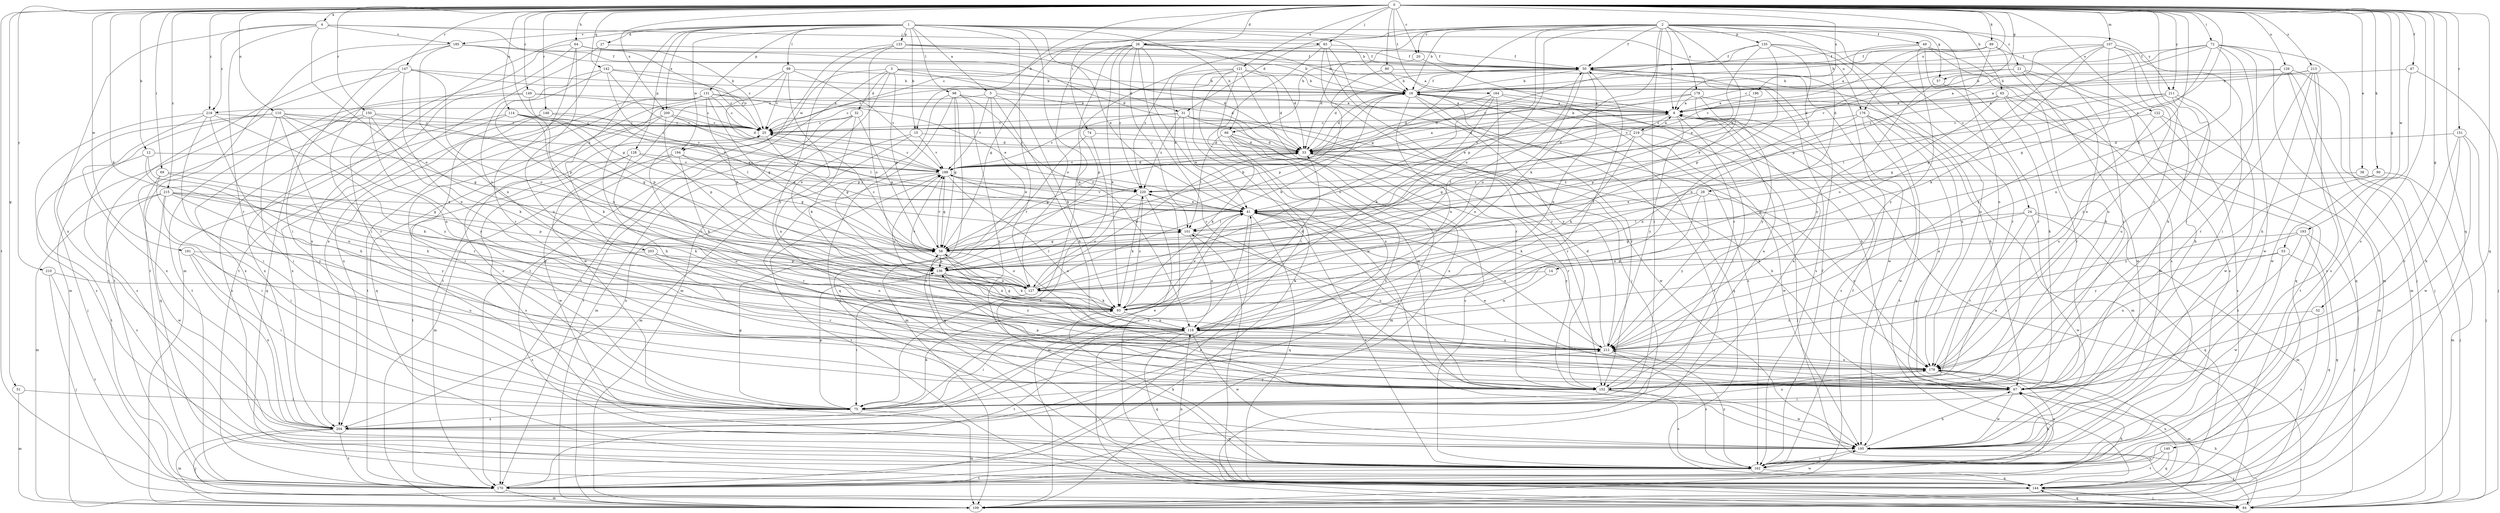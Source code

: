 strict digraph  {
0;
1;
2;
3;
4;
5;
8;
12;
14;
15;
16;
20;
21;
24;
25;
26;
27;
28;
31;
32;
33;
38;
41;
47;
49;
50;
51;
52;
53;
57;
58;
64;
65;
66;
67;
69;
72;
74;
75;
80;
83;
84;
89;
90;
93;
98;
99;
101;
107;
109;
110;
114;
118;
121;
122;
126;
127;
128;
131;
133;
135;
136;
140;
142;
144;
147;
148;
149;
150;
151;
152;
162;
164;
170;
176;
178;
179;
185;
188;
191;
193;
194;
195;
196;
200;
203;
204;
210;
211;
212;
213;
215;
218;
219;
220;
0 -> 4  [label=a];
0 -> 12  [label=b];
0 -> 14  [label=b];
0 -> 15  [label=b];
0 -> 20  [label=c];
0 -> 26  [label=d];
0 -> 38  [label=e];
0 -> 41  [label=e];
0 -> 47  [label=f];
0 -> 51  [label=g];
0 -> 52  [label=g];
0 -> 53  [label=g];
0 -> 57  [label=g];
0 -> 64  [label=h];
0 -> 65  [label=h];
0 -> 69  [label=i];
0 -> 72  [label=i];
0 -> 74  [label=i];
0 -> 80  [label=j];
0 -> 83  [label=j];
0 -> 89  [label=k];
0 -> 90  [label=k];
0 -> 93  [label=k];
0 -> 107  [label=m];
0 -> 110  [label=n];
0 -> 114  [label=n];
0 -> 121  [label=o];
0 -> 122  [label=o];
0 -> 126  [label=o];
0 -> 140  [label=q];
0 -> 142  [label=q];
0 -> 144  [label=q];
0 -> 147  [label=r];
0 -> 148  [label=r];
0 -> 149  [label=r];
0 -> 150  [label=r];
0 -> 151  [label=r];
0 -> 152  [label=r];
0 -> 162  [label=s];
0 -> 164  [label=t];
0 -> 170  [label=t];
0 -> 176  [label=u];
0 -> 191  [label=w];
0 -> 193  [label=w];
0 -> 196  [label=x];
0 -> 200  [label=x];
0 -> 210  [label=y];
0 -> 211  [label=y];
0 -> 213  [label=z];
0 -> 215  [label=z];
0 -> 218  [label=z];
1 -> 5  [label=a];
1 -> 15  [label=b];
1 -> 16  [label=b];
1 -> 27  [label=d];
1 -> 41  [label=e];
1 -> 57  [label=g];
1 -> 66  [label=h];
1 -> 98  [label=l];
1 -> 99  [label=l];
1 -> 109  [label=m];
1 -> 118  [label=n];
1 -> 128  [label=p];
1 -> 131  [label=p];
1 -> 133  [label=p];
1 -> 152  [label=r];
1 -> 176  [label=u];
1 -> 185  [label=v];
1 -> 194  [label=w];
1 -> 200  [label=x];
1 -> 203  [label=x];
2 -> 8  [label=a];
2 -> 16  [label=b];
2 -> 20  [label=c];
2 -> 21  [label=c];
2 -> 24  [label=c];
2 -> 25  [label=c];
2 -> 28  [label=d];
2 -> 31  [label=d];
2 -> 41  [label=e];
2 -> 49  [label=f];
2 -> 50  [label=f];
2 -> 58  [label=g];
2 -> 66  [label=h];
2 -> 75  [label=i];
2 -> 93  [label=k];
2 -> 127  [label=o];
2 -> 135  [label=p];
2 -> 136  [label=p];
2 -> 178  [label=u];
2 -> 179  [label=u];
2 -> 211  [label=y];
3 -> 16  [label=b];
3 -> 31  [label=d];
3 -> 32  [label=d];
3 -> 33  [label=d];
3 -> 58  [label=g];
3 -> 109  [label=m];
3 -> 170  [label=t];
3 -> 194  [label=w];
4 -> 83  [label=j];
4 -> 127  [label=o];
4 -> 152  [label=r];
4 -> 185  [label=v];
4 -> 188  [label=v];
4 -> 204  [label=x];
4 -> 218  [label=z];
5 -> 8  [label=a];
5 -> 67  [label=h];
5 -> 93  [label=k];
5 -> 162  [label=s];
5 -> 188  [label=v];
5 -> 218  [label=z];
8 -> 25  [label=c];
8 -> 33  [label=d];
8 -> 75  [label=i];
8 -> 162  [label=s];
8 -> 188  [label=v];
8 -> 212  [label=y];
8 -> 219  [label=z];
12 -> 93  [label=k];
12 -> 118  [label=n];
12 -> 170  [label=t];
12 -> 188  [label=v];
14 -> 118  [label=n];
14 -> 127  [label=o];
15 -> 33  [label=d];
15 -> 109  [label=m];
15 -> 118  [label=n];
15 -> 188  [label=v];
16 -> 8  [label=a];
16 -> 25  [label=c];
16 -> 33  [label=d];
16 -> 50  [label=f];
16 -> 67  [label=h];
16 -> 118  [label=n];
16 -> 144  [label=q];
16 -> 152  [label=r];
16 -> 170  [label=t];
16 -> 212  [label=y];
20 -> 33  [label=d];
20 -> 152  [label=r];
21 -> 16  [label=b];
21 -> 33  [label=d];
21 -> 144  [label=q];
21 -> 162  [label=s];
21 -> 195  [label=w];
24 -> 93  [label=k];
24 -> 101  [label=l];
24 -> 109  [label=m];
24 -> 144  [label=q];
24 -> 152  [label=r];
24 -> 195  [label=w];
25 -> 33  [label=d];
25 -> 58  [label=g];
26 -> 16  [label=b];
26 -> 33  [label=d];
26 -> 50  [label=f];
26 -> 58  [label=g];
26 -> 75  [label=i];
26 -> 93  [label=k];
26 -> 101  [label=l];
26 -> 127  [label=o];
26 -> 152  [label=r];
26 -> 195  [label=w];
26 -> 220  [label=z];
27 -> 50  [label=f];
27 -> 170  [label=t];
27 -> 204  [label=x];
28 -> 41  [label=e];
28 -> 93  [label=k];
28 -> 118  [label=n];
28 -> 179  [label=u];
28 -> 212  [label=y];
31 -> 25  [label=c];
31 -> 41  [label=e];
31 -> 152  [label=r];
31 -> 188  [label=v];
31 -> 195  [label=w];
31 -> 204  [label=x];
31 -> 220  [label=z];
32 -> 25  [label=c];
32 -> 58  [label=g];
32 -> 93  [label=k];
32 -> 109  [label=m];
32 -> 170  [label=t];
33 -> 8  [label=a];
33 -> 58  [label=g];
33 -> 67  [label=h];
33 -> 152  [label=r];
33 -> 188  [label=v];
38 -> 84  [label=j];
38 -> 220  [label=z];
41 -> 101  [label=l];
41 -> 144  [label=q];
41 -> 152  [label=r];
41 -> 162  [label=s];
41 -> 188  [label=v];
41 -> 204  [label=x];
41 -> 212  [label=y];
47 -> 16  [label=b];
47 -> 84  [label=j];
47 -> 162  [label=s];
49 -> 8  [label=a];
49 -> 50  [label=f];
49 -> 67  [label=h];
49 -> 152  [label=r];
49 -> 162  [label=s];
49 -> 212  [label=y];
50 -> 16  [label=b];
50 -> 25  [label=c];
50 -> 33  [label=d];
50 -> 118  [label=n];
50 -> 127  [label=o];
50 -> 162  [label=s];
50 -> 195  [label=w];
51 -> 75  [label=i];
51 -> 109  [label=m];
52 -> 118  [label=n];
52 -> 162  [label=s];
53 -> 136  [label=p];
53 -> 144  [label=q];
53 -> 179  [label=u];
53 -> 195  [label=w];
57 -> 67  [label=h];
57 -> 212  [label=y];
58 -> 16  [label=b];
58 -> 25  [label=c];
58 -> 118  [label=n];
58 -> 127  [label=o];
58 -> 136  [label=p];
58 -> 188  [label=v];
64 -> 25  [label=c];
64 -> 33  [label=d];
64 -> 50  [label=f];
64 -> 75  [label=i];
64 -> 152  [label=r];
64 -> 179  [label=u];
64 -> 204  [label=x];
65 -> 8  [label=a];
65 -> 127  [label=o];
65 -> 152  [label=r];
65 -> 170  [label=t];
65 -> 188  [label=v];
65 -> 195  [label=w];
66 -> 33  [label=d];
66 -> 93  [label=k];
66 -> 101  [label=l];
66 -> 109  [label=m];
66 -> 162  [label=s];
66 -> 204  [label=x];
67 -> 8  [label=a];
67 -> 41  [label=e];
67 -> 75  [label=i];
67 -> 136  [label=p];
67 -> 195  [label=w];
69 -> 58  [label=g];
69 -> 75  [label=i];
69 -> 212  [label=y];
69 -> 220  [label=z];
72 -> 25  [label=c];
72 -> 50  [label=f];
72 -> 58  [label=g];
72 -> 84  [label=j];
72 -> 109  [label=m];
72 -> 118  [label=n];
72 -> 152  [label=r];
72 -> 195  [label=w];
72 -> 220  [label=z];
74 -> 33  [label=d];
74 -> 109  [label=m];
74 -> 162  [label=s];
75 -> 8  [label=a];
75 -> 25  [label=c];
75 -> 41  [label=e];
75 -> 58  [label=g];
75 -> 93  [label=k];
75 -> 109  [label=m];
75 -> 136  [label=p];
75 -> 179  [label=u];
75 -> 204  [label=x];
75 -> 212  [label=y];
80 -> 16  [label=b];
80 -> 136  [label=p];
80 -> 179  [label=u];
83 -> 50  [label=f];
83 -> 84  [label=j];
83 -> 152  [label=r];
83 -> 179  [label=u];
83 -> 204  [label=x];
83 -> 220  [label=z];
84 -> 8  [label=a];
84 -> 67  [label=h];
84 -> 144  [label=q];
84 -> 188  [label=v];
89 -> 16  [label=b];
89 -> 50  [label=f];
89 -> 58  [label=g];
89 -> 152  [label=r];
89 -> 179  [label=u];
89 -> 188  [label=v];
90 -> 109  [label=m];
90 -> 212  [label=y];
90 -> 220  [label=z];
93 -> 33  [label=d];
93 -> 41  [label=e];
93 -> 118  [label=n];
93 -> 188  [label=v];
93 -> 220  [label=z];
98 -> 8  [label=a];
98 -> 58  [label=g];
98 -> 84  [label=j];
98 -> 136  [label=p];
98 -> 144  [label=q];
98 -> 152  [label=r];
98 -> 220  [label=z];
99 -> 16  [label=b];
99 -> 25  [label=c];
99 -> 127  [label=o];
99 -> 170  [label=t];
99 -> 188  [label=v];
99 -> 195  [label=w];
101 -> 58  [label=g];
101 -> 118  [label=n];
101 -> 179  [label=u];
107 -> 50  [label=f];
107 -> 67  [label=h];
107 -> 75  [label=i];
107 -> 93  [label=k];
107 -> 136  [label=p];
107 -> 179  [label=u];
107 -> 188  [label=v];
107 -> 212  [label=y];
109 -> 50  [label=f];
110 -> 25  [label=c];
110 -> 58  [label=g];
110 -> 67  [label=h];
110 -> 75  [label=i];
110 -> 84  [label=j];
110 -> 118  [label=n];
110 -> 162  [label=s];
110 -> 220  [label=z];
114 -> 25  [label=c];
114 -> 41  [label=e];
114 -> 93  [label=k];
114 -> 127  [label=o];
114 -> 162  [label=s];
114 -> 188  [label=v];
114 -> 204  [label=x];
118 -> 25  [label=c];
118 -> 50  [label=f];
118 -> 58  [label=g];
118 -> 75  [label=i];
118 -> 84  [label=j];
118 -> 144  [label=q];
118 -> 170  [label=t];
118 -> 195  [label=w];
118 -> 212  [label=y];
121 -> 16  [label=b];
121 -> 33  [label=d];
121 -> 41  [label=e];
121 -> 75  [label=i];
121 -> 136  [label=p];
121 -> 152  [label=r];
121 -> 170  [label=t];
121 -> 195  [label=w];
122 -> 25  [label=c];
122 -> 109  [label=m];
122 -> 162  [label=s];
122 -> 179  [label=u];
126 -> 8  [label=a];
126 -> 16  [label=b];
126 -> 84  [label=j];
126 -> 109  [label=m];
126 -> 144  [label=q];
126 -> 212  [label=y];
127 -> 16  [label=b];
127 -> 33  [label=d];
127 -> 50  [label=f];
127 -> 75  [label=i];
127 -> 93  [label=k];
127 -> 188  [label=v];
128 -> 41  [label=e];
128 -> 162  [label=s];
128 -> 170  [label=t];
128 -> 179  [label=u];
128 -> 188  [label=v];
131 -> 8  [label=a];
131 -> 25  [label=c];
131 -> 41  [label=e];
131 -> 58  [label=g];
131 -> 136  [label=p];
131 -> 144  [label=q];
131 -> 170  [label=t];
131 -> 204  [label=x];
133 -> 8  [label=a];
133 -> 33  [label=d];
133 -> 50  [label=f];
133 -> 127  [label=o];
133 -> 170  [label=t];
133 -> 212  [label=y];
135 -> 41  [label=e];
135 -> 50  [label=f];
135 -> 118  [label=n];
135 -> 136  [label=p];
135 -> 152  [label=r];
135 -> 179  [label=u];
135 -> 188  [label=v];
136 -> 93  [label=k];
136 -> 101  [label=l];
136 -> 127  [label=o];
136 -> 212  [label=y];
140 -> 144  [label=q];
140 -> 162  [label=s];
140 -> 170  [label=t];
142 -> 16  [label=b];
142 -> 25  [label=c];
142 -> 127  [label=o];
142 -> 136  [label=p];
142 -> 188  [label=v];
142 -> 220  [label=z];
144 -> 84  [label=j];
144 -> 101  [label=l];
144 -> 118  [label=n];
144 -> 179  [label=u];
144 -> 220  [label=z];
147 -> 16  [label=b];
147 -> 25  [label=c];
147 -> 109  [label=m];
147 -> 118  [label=n];
147 -> 127  [label=o];
147 -> 152  [label=r];
147 -> 170  [label=t];
148 -> 25  [label=c];
148 -> 101  [label=l];
148 -> 152  [label=r];
148 -> 204  [label=x];
149 -> 8  [label=a];
149 -> 25  [label=c];
149 -> 136  [label=p];
149 -> 144  [label=q];
149 -> 170  [label=t];
150 -> 25  [label=c];
150 -> 58  [label=g];
150 -> 93  [label=k];
150 -> 144  [label=q];
150 -> 204  [label=x];
150 -> 212  [label=y];
151 -> 33  [label=d];
151 -> 67  [label=h];
151 -> 84  [label=j];
151 -> 152  [label=r];
151 -> 195  [label=w];
152 -> 8  [label=a];
152 -> 58  [label=g];
152 -> 162  [label=s];
152 -> 195  [label=w];
162 -> 50  [label=f];
162 -> 67  [label=h];
162 -> 93  [label=k];
162 -> 144  [label=q];
162 -> 170  [label=t];
162 -> 179  [label=u];
162 -> 212  [label=y];
164 -> 8  [label=a];
164 -> 33  [label=d];
164 -> 93  [label=k];
164 -> 118  [label=n];
164 -> 127  [label=o];
164 -> 162  [label=s];
170 -> 41  [label=e];
170 -> 67  [label=h];
170 -> 109  [label=m];
170 -> 195  [label=w];
176 -> 25  [label=c];
176 -> 109  [label=m];
176 -> 118  [label=n];
176 -> 144  [label=q];
176 -> 170  [label=t];
176 -> 195  [label=w];
178 -> 8  [label=a];
178 -> 33  [label=d];
178 -> 41  [label=e];
178 -> 67  [label=h];
178 -> 136  [label=p];
178 -> 212  [label=y];
179 -> 67  [label=h];
179 -> 109  [label=m];
179 -> 152  [label=r];
185 -> 16  [label=b];
185 -> 50  [label=f];
185 -> 58  [label=g];
185 -> 75  [label=i];
185 -> 118  [label=n];
185 -> 170  [label=t];
188 -> 25  [label=c];
188 -> 33  [label=d];
188 -> 41  [label=e];
188 -> 58  [label=g];
188 -> 152  [label=r];
188 -> 179  [label=u];
188 -> 204  [label=x];
188 -> 220  [label=z];
191 -> 75  [label=i];
191 -> 136  [label=p];
191 -> 179  [label=u];
191 -> 204  [label=x];
193 -> 58  [label=g];
193 -> 67  [label=h];
193 -> 84  [label=j];
193 -> 144  [label=q];
193 -> 212  [label=y];
194 -> 58  [label=g];
194 -> 93  [label=k];
194 -> 109  [label=m];
194 -> 188  [label=v];
194 -> 195  [label=w];
195 -> 67  [label=h];
195 -> 84  [label=j];
195 -> 162  [label=s];
196 -> 8  [label=a];
196 -> 41  [label=e];
200 -> 25  [label=c];
200 -> 33  [label=d];
200 -> 67  [label=h];
200 -> 75  [label=i];
200 -> 101  [label=l];
200 -> 136  [label=p];
203 -> 118  [label=n];
203 -> 136  [label=p];
203 -> 152  [label=r];
203 -> 162  [label=s];
204 -> 84  [label=j];
204 -> 109  [label=m];
204 -> 170  [label=t];
204 -> 195  [label=w];
210 -> 84  [label=j];
210 -> 127  [label=o];
210 -> 170  [label=t];
211 -> 8  [label=a];
211 -> 58  [label=g];
211 -> 67  [label=h];
211 -> 101  [label=l];
211 -> 179  [label=u];
211 -> 195  [label=w];
212 -> 33  [label=d];
212 -> 41  [label=e];
212 -> 162  [label=s];
212 -> 179  [label=u];
213 -> 8  [label=a];
213 -> 16  [label=b];
213 -> 67  [label=h];
213 -> 152  [label=r];
213 -> 162  [label=s];
213 -> 195  [label=w];
215 -> 41  [label=e];
215 -> 75  [label=i];
215 -> 93  [label=k];
215 -> 109  [label=m];
215 -> 136  [label=p];
215 -> 162  [label=s];
215 -> 195  [label=w];
215 -> 212  [label=y];
218 -> 25  [label=c];
218 -> 67  [label=h];
218 -> 75  [label=i];
218 -> 162  [label=s];
218 -> 204  [label=x];
218 -> 212  [label=y];
219 -> 8  [label=a];
219 -> 16  [label=b];
219 -> 33  [label=d];
219 -> 58  [label=g];
219 -> 84  [label=j];
219 -> 93  [label=k];
219 -> 195  [label=w];
220 -> 41  [label=e];
220 -> 93  [label=k];
220 -> 109  [label=m];
220 -> 127  [label=o];
}
